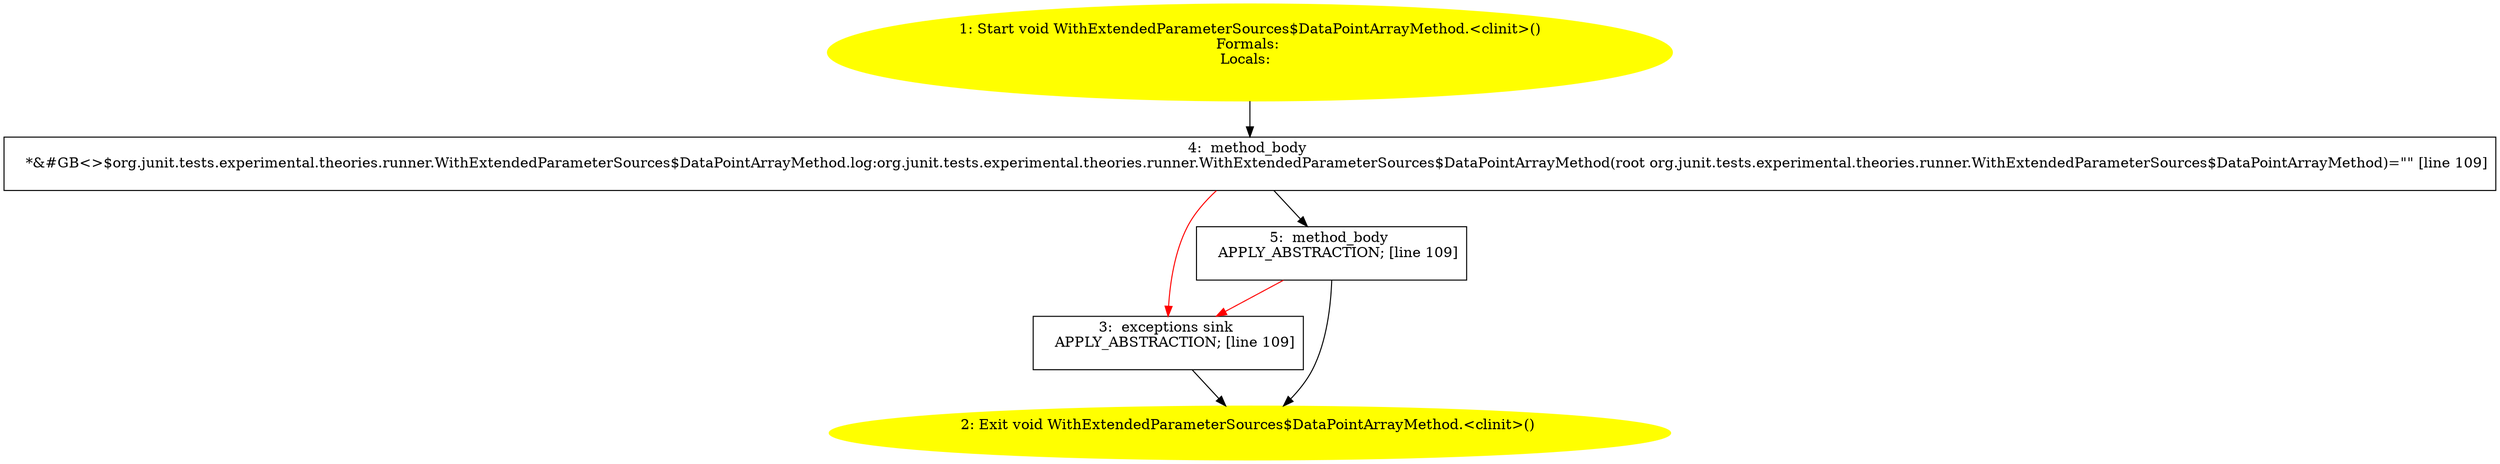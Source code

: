 /* @generated */
digraph cfg {
"org.junit.tests.experimental.theories.runner.WithExtendedParameterSources$DataPointArrayMethod.<clin.662c0bc1ba9148db4311339e02ec0a8a_1" [label="1: Start void WithExtendedParameterSources$DataPointArrayMethod.<clinit>()\nFormals: \nLocals:  \n  " color=yellow style=filled]
	

	 "org.junit.tests.experimental.theories.runner.WithExtendedParameterSources$DataPointArrayMethod.<clin.662c0bc1ba9148db4311339e02ec0a8a_1" -> "org.junit.tests.experimental.theories.runner.WithExtendedParameterSources$DataPointArrayMethod.<clin.662c0bc1ba9148db4311339e02ec0a8a_4" ;
"org.junit.tests.experimental.theories.runner.WithExtendedParameterSources$DataPointArrayMethod.<clin.662c0bc1ba9148db4311339e02ec0a8a_2" [label="2: Exit void WithExtendedParameterSources$DataPointArrayMethod.<clinit>() \n  " color=yellow style=filled]
	

"org.junit.tests.experimental.theories.runner.WithExtendedParameterSources$DataPointArrayMethod.<clin.662c0bc1ba9148db4311339e02ec0a8a_3" [label="3:  exceptions sink \n   APPLY_ABSTRACTION; [line 109]\n " shape="box"]
	

	 "org.junit.tests.experimental.theories.runner.WithExtendedParameterSources$DataPointArrayMethod.<clin.662c0bc1ba9148db4311339e02ec0a8a_3" -> "org.junit.tests.experimental.theories.runner.WithExtendedParameterSources$DataPointArrayMethod.<clin.662c0bc1ba9148db4311339e02ec0a8a_2" ;
"org.junit.tests.experimental.theories.runner.WithExtendedParameterSources$DataPointArrayMethod.<clin.662c0bc1ba9148db4311339e02ec0a8a_4" [label="4:  method_body \n   *&#GB<>$org.junit.tests.experimental.theories.runner.WithExtendedParameterSources$DataPointArrayMethod.log:org.junit.tests.experimental.theories.runner.WithExtendedParameterSources$DataPointArrayMethod(root org.junit.tests.experimental.theories.runner.WithExtendedParameterSources$DataPointArrayMethod)=\"\" [line 109]\n " shape="box"]
	

	 "org.junit.tests.experimental.theories.runner.WithExtendedParameterSources$DataPointArrayMethod.<clin.662c0bc1ba9148db4311339e02ec0a8a_4" -> "org.junit.tests.experimental.theories.runner.WithExtendedParameterSources$DataPointArrayMethod.<clin.662c0bc1ba9148db4311339e02ec0a8a_5" ;
	 "org.junit.tests.experimental.theories.runner.WithExtendedParameterSources$DataPointArrayMethod.<clin.662c0bc1ba9148db4311339e02ec0a8a_4" -> "org.junit.tests.experimental.theories.runner.WithExtendedParameterSources$DataPointArrayMethod.<clin.662c0bc1ba9148db4311339e02ec0a8a_3" [color="red" ];
"org.junit.tests.experimental.theories.runner.WithExtendedParameterSources$DataPointArrayMethod.<clin.662c0bc1ba9148db4311339e02ec0a8a_5" [label="5:  method_body \n   APPLY_ABSTRACTION; [line 109]\n " shape="box"]
	

	 "org.junit.tests.experimental.theories.runner.WithExtendedParameterSources$DataPointArrayMethod.<clin.662c0bc1ba9148db4311339e02ec0a8a_5" -> "org.junit.tests.experimental.theories.runner.WithExtendedParameterSources$DataPointArrayMethod.<clin.662c0bc1ba9148db4311339e02ec0a8a_2" ;
	 "org.junit.tests.experimental.theories.runner.WithExtendedParameterSources$DataPointArrayMethod.<clin.662c0bc1ba9148db4311339e02ec0a8a_5" -> "org.junit.tests.experimental.theories.runner.WithExtendedParameterSources$DataPointArrayMethod.<clin.662c0bc1ba9148db4311339e02ec0a8a_3" [color="red" ];
}
